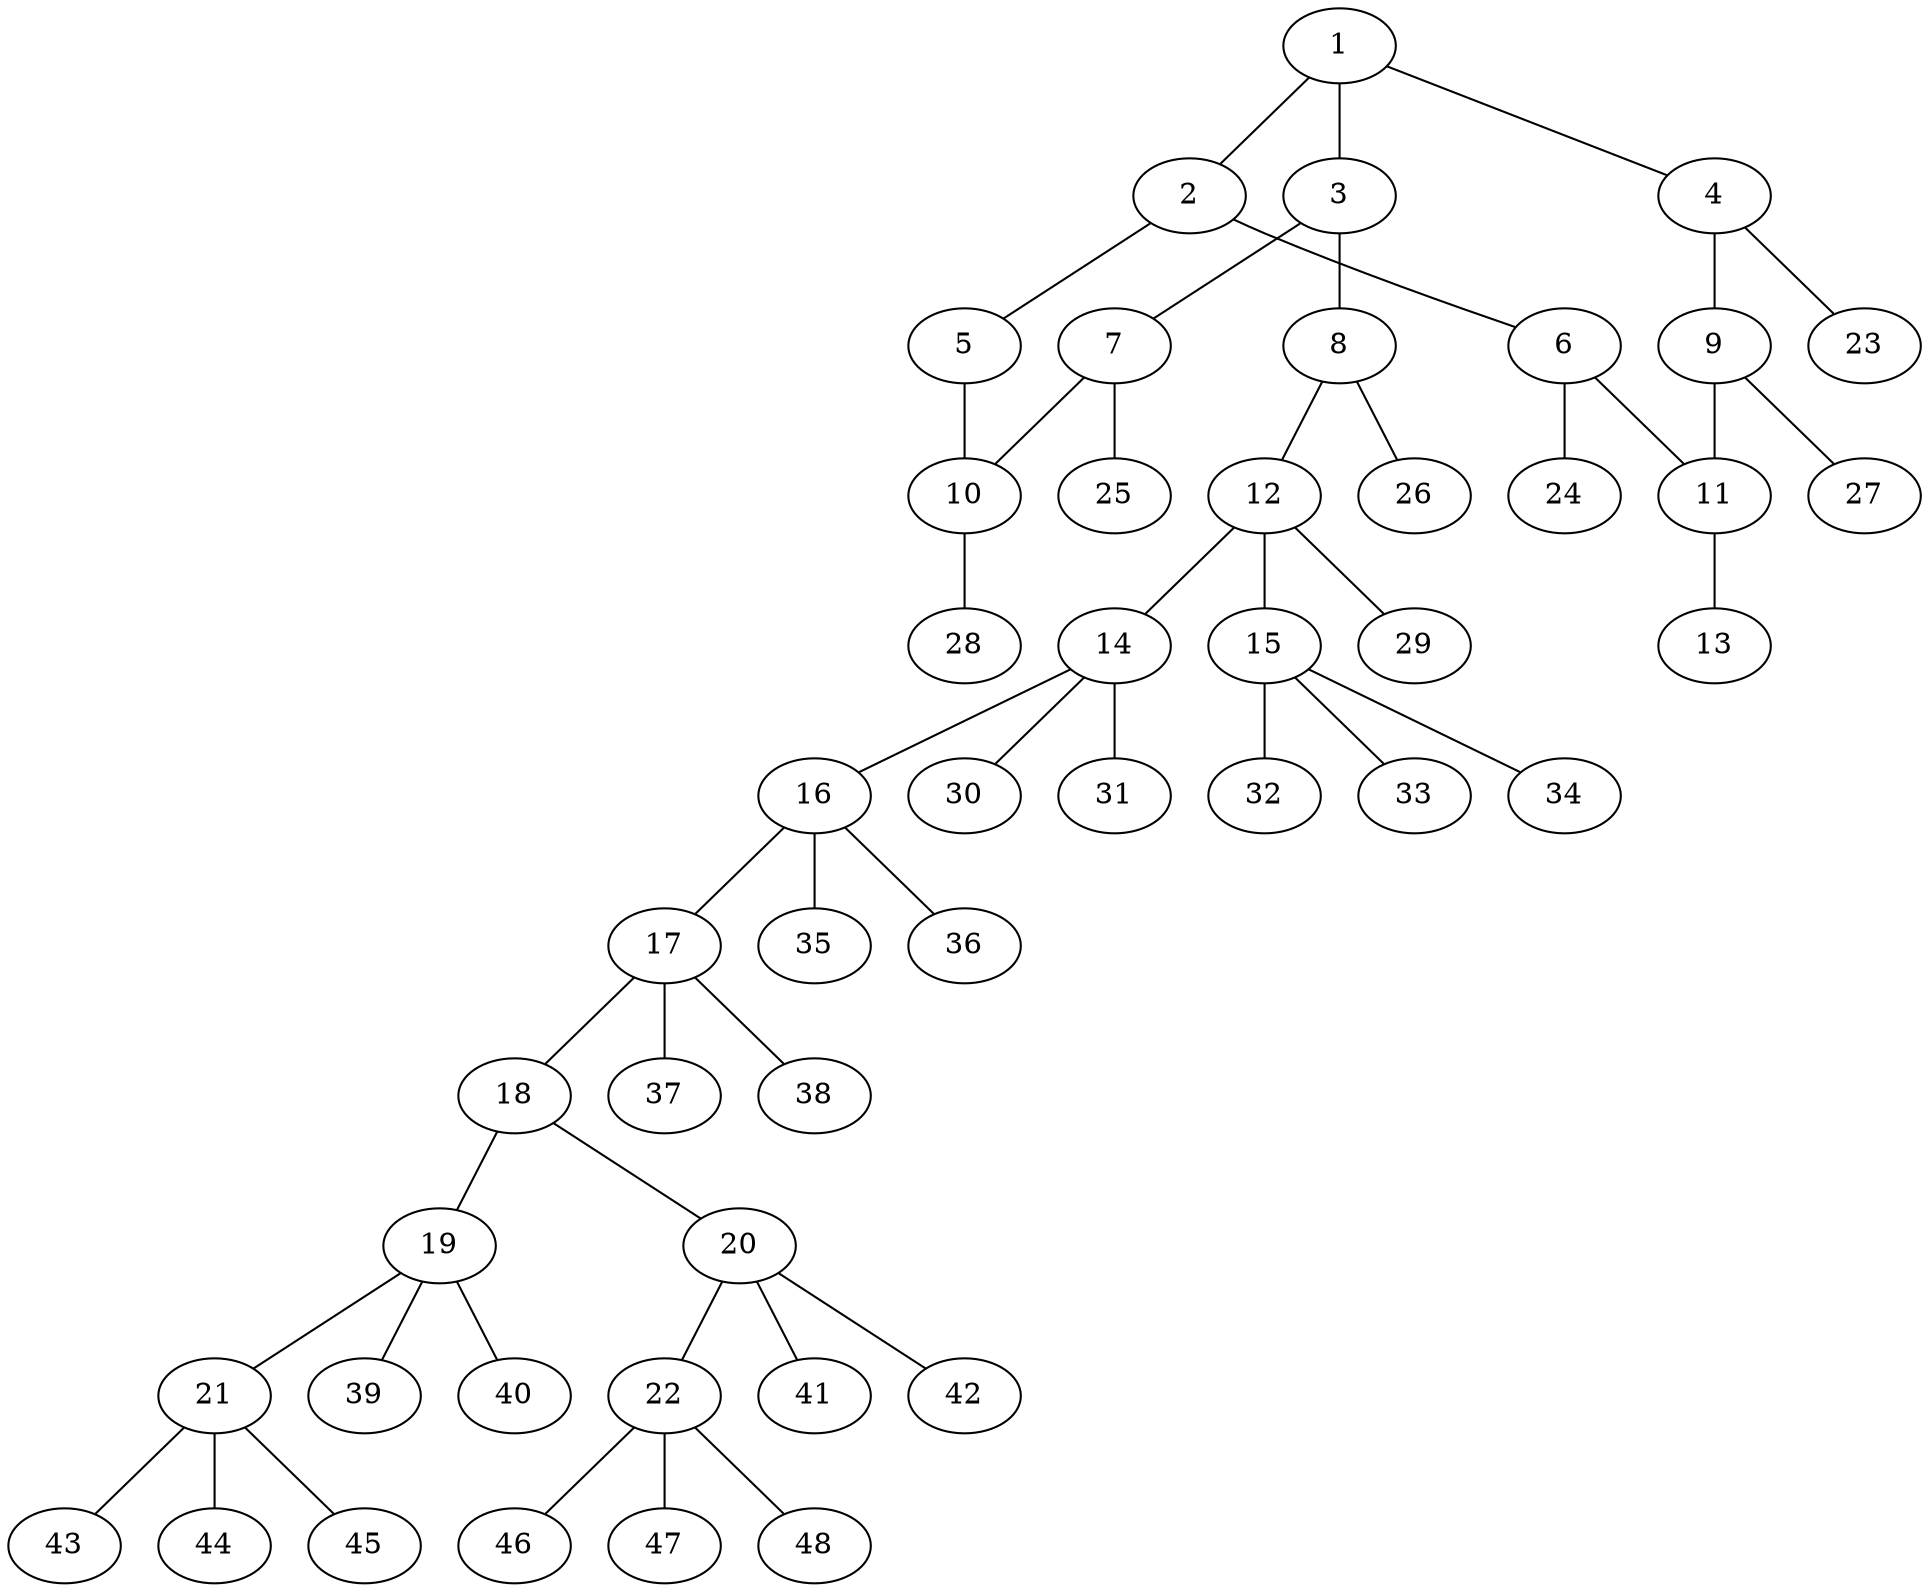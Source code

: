 graph molecule_3567 {
	1	 [chem=C];
	2	 [chem=C];
	1 -- 2	 [valence=1];
	3	 [chem=C];
	1 -- 3	 [valence=2];
	4	 [chem=C];
	1 -- 4	 [valence=1];
	5	 [chem=N];
	2 -- 5	 [valence=2];
	6	 [chem=C];
	2 -- 6	 [valence=1];
	7	 [chem=C];
	3 -- 7	 [valence=1];
	8	 [chem=N];
	3 -- 8	 [valence=1];
	9	 [chem=C];
	4 -- 9	 [valence=2];
	23	 [chem=H];
	4 -- 23	 [valence=1];
	10	 [chem=C];
	5 -- 10	 [valence=1];
	11	 [chem=C];
	6 -- 11	 [valence=2];
	24	 [chem=H];
	6 -- 24	 [valence=1];
	7 -- 10	 [valence=2];
	25	 [chem=H];
	7 -- 25	 [valence=1];
	12	 [chem=C];
	8 -- 12	 [valence=1];
	26	 [chem=H];
	8 -- 26	 [valence=1];
	9 -- 11	 [valence=1];
	27	 [chem=H];
	9 -- 27	 [valence=1];
	28	 [chem=H];
	10 -- 28	 [valence=1];
	13	 [chem=Cl];
	11 -- 13	 [valence=1];
	14	 [chem=C];
	12 -- 14	 [valence=1];
	15	 [chem=C];
	12 -- 15	 [valence=1];
	29	 [chem=H];
	12 -- 29	 [valence=1];
	16	 [chem=C];
	14 -- 16	 [valence=1];
	30	 [chem=H];
	14 -- 30	 [valence=1];
	31	 [chem=H];
	14 -- 31	 [valence=1];
	32	 [chem=H];
	15 -- 32	 [valence=1];
	33	 [chem=H];
	15 -- 33	 [valence=1];
	34	 [chem=H];
	15 -- 34	 [valence=1];
	17	 [chem=C];
	16 -- 17	 [valence=1];
	35	 [chem=H];
	16 -- 35	 [valence=1];
	36	 [chem=H];
	16 -- 36	 [valence=1];
	18	 [chem=N];
	17 -- 18	 [valence=1];
	37	 [chem=H];
	17 -- 37	 [valence=1];
	38	 [chem=H];
	17 -- 38	 [valence=1];
	19	 [chem=C];
	18 -- 19	 [valence=1];
	20	 [chem=C];
	18 -- 20	 [valence=1];
	21	 [chem=C];
	19 -- 21	 [valence=1];
	39	 [chem=H];
	19 -- 39	 [valence=1];
	40	 [chem=H];
	19 -- 40	 [valence=1];
	22	 [chem=C];
	20 -- 22	 [valence=1];
	41	 [chem=H];
	20 -- 41	 [valence=1];
	42	 [chem=H];
	20 -- 42	 [valence=1];
	43	 [chem=H];
	21 -- 43	 [valence=1];
	44	 [chem=H];
	21 -- 44	 [valence=1];
	45	 [chem=H];
	21 -- 45	 [valence=1];
	46	 [chem=H];
	22 -- 46	 [valence=1];
	47	 [chem=H];
	22 -- 47	 [valence=1];
	48	 [chem=H];
	22 -- 48	 [valence=1];
}
